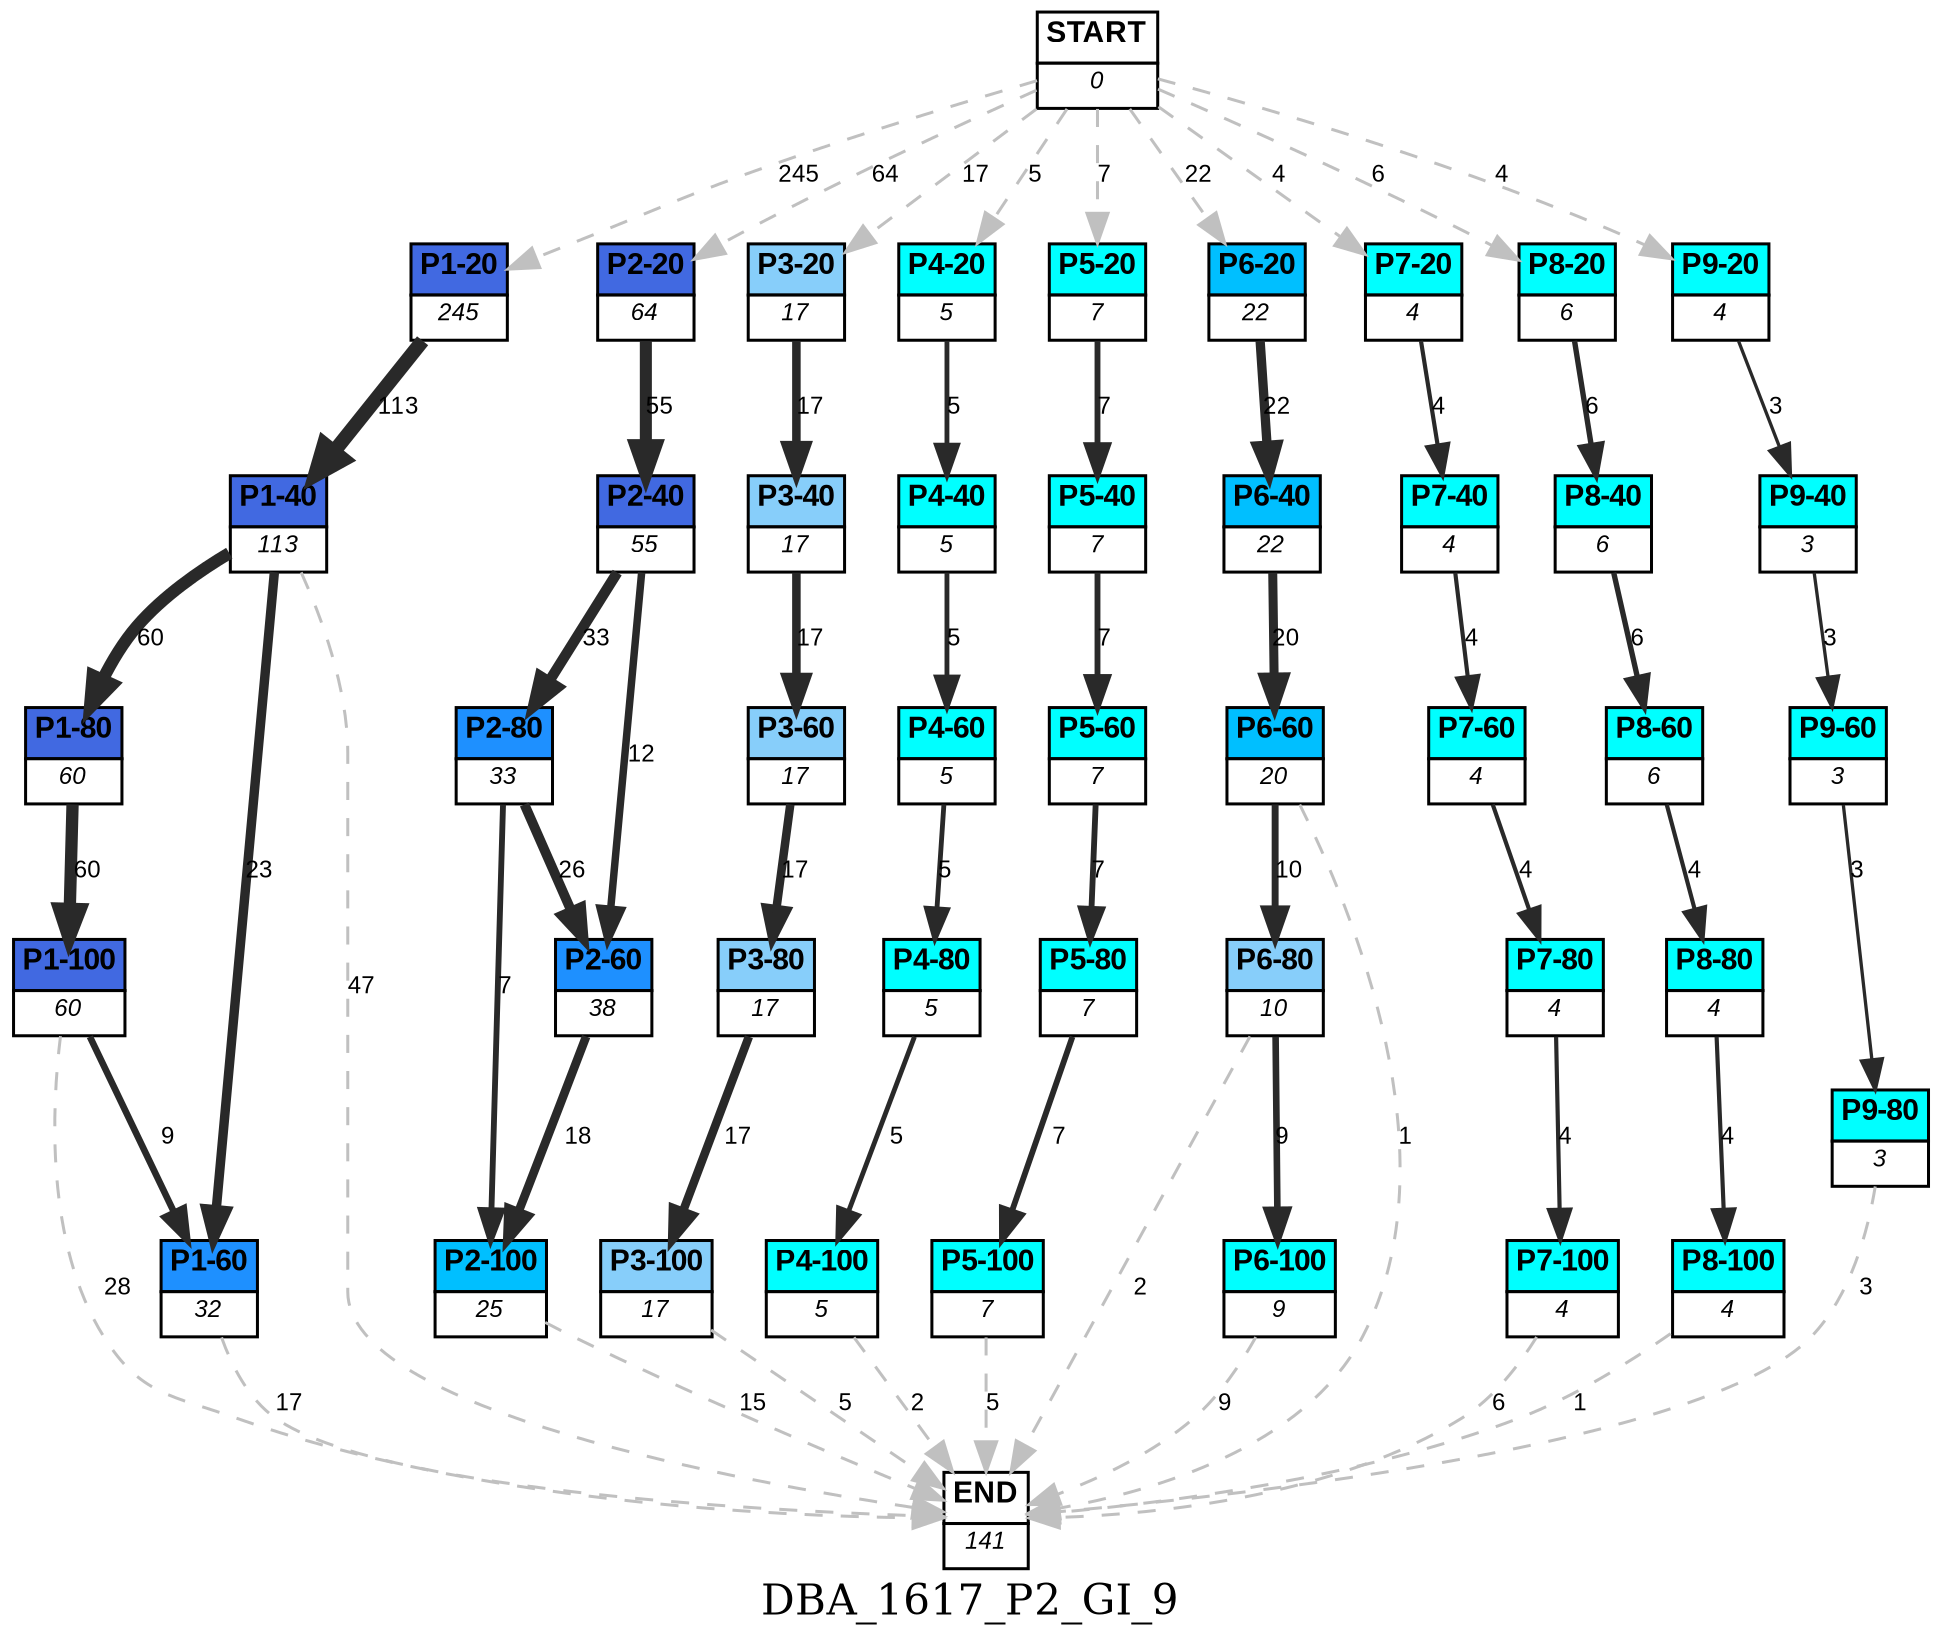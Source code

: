 digraph DBA_1617_P2_GI_9 {
	label=DBA_1617_P2_GI_9;
	dpi = 150
	size="16,11!";
	margin = 0;
"START" [shape=plain, label=<<table border="0" cellborder="1" cellspacing="0"><tr><td bgcolor="white"><FONT face="Arial" POINT-SIZE="10"><b>START</b></FONT></td></tr><tr><td bgcolor="white"><FONT face="Arial" POINT-SIZE="8"><i>0</i></FONT></td></tr></table>>]

"P1-20" [shape=plain, label=<<table border="0" cellborder="1" cellspacing="0"><tr><td bgcolor="royalblue"><FONT face="Arial" POINT-SIZE="10"><b>P1-20</b></FONT></td></tr><tr><td bgcolor="white"><FONT face="Arial" POINT-SIZE="8"><i>245</i></FONT></td></tr></table>>]

"P1-40" [shape=plain, label=<<table border="0" cellborder="1" cellspacing="0"><tr><td bgcolor="royalblue"><FONT face="Arial" POINT-SIZE="10"><b>P1-40</b></FONT></td></tr><tr><td bgcolor="white"><FONT face="Arial" POINT-SIZE="8"><i>113</i></FONT></td></tr></table>>]

"P1-80" [shape=plain, label=<<table border="0" cellborder="1" cellspacing="0"><tr><td bgcolor="royalblue"><FONT face="Arial" POINT-SIZE="10"><b>P1-80</b></FONT></td></tr><tr><td bgcolor="white"><FONT face="Arial" POINT-SIZE="8"><i>60</i></FONT></td></tr></table>>]

"P1-100" [shape=plain, label=<<table border="0" cellborder="1" cellspacing="0"><tr><td bgcolor="royalblue"><FONT face="Arial" POINT-SIZE="10"><b>P1-100</b></FONT></td></tr><tr><td bgcolor="white"><FONT face="Arial" POINT-SIZE="8"><i>60</i></FONT></td></tr></table>>]

"P2-20" [shape=plain, label=<<table border="0" cellborder="1" cellspacing="0"><tr><td bgcolor="royalblue"><FONT face="Arial" POINT-SIZE="10"><b>P2-20</b></FONT></td></tr><tr><td bgcolor="white"><FONT face="Arial" POINT-SIZE="8"><i>64</i></FONT></td></tr></table>>]

"P2-40" [shape=plain, label=<<table border="0" cellborder="1" cellspacing="0"><tr><td bgcolor="royalblue"><FONT face="Arial" POINT-SIZE="10"><b>P2-40</b></FONT></td></tr><tr><td bgcolor="white"><FONT face="Arial" POINT-SIZE="8"><i>55</i></FONT></td></tr></table>>]

"P2-80" [shape=plain, label=<<table border="0" cellborder="1" cellspacing="0"><tr><td bgcolor="dodgerblue"><FONT face="Arial" POINT-SIZE="10"><b>P2-80</b></FONT></td></tr><tr><td bgcolor="white"><FONT face="Arial" POINT-SIZE="8"><i>33</i></FONT></td></tr></table>>]

"P2-60" [shape=plain, label=<<table border="0" cellborder="1" cellspacing="0"><tr><td bgcolor="dodgerblue"><FONT face="Arial" POINT-SIZE="10"><b>P2-60</b></FONT></td></tr><tr><td bgcolor="white"><FONT face="Arial" POINT-SIZE="8"><i>38</i></FONT></td></tr></table>>]

"P1-60" [shape=plain, label=<<table border="0" cellborder="1" cellspacing="0"><tr><td bgcolor="dodgerblue"><FONT face="Arial" POINT-SIZE="10"><b>P1-60</b></FONT></td></tr><tr><td bgcolor="white"><FONT face="Arial" POINT-SIZE="8"><i>32</i></FONT></td></tr></table>>]

"P2-100" [shape=plain, label=<<table border="0" cellborder="1" cellspacing="0"><tr><td bgcolor="deepskyblue"><FONT face="Arial" POINT-SIZE="10"><b>P2-100</b></FONT></td></tr><tr><td bgcolor="white"><FONT face="Arial" POINT-SIZE="8"><i>25</i></FONT></td></tr></table>>]

"P3-20" [shape=plain, label=<<table border="0" cellborder="1" cellspacing="0"><tr><td bgcolor="lightskyblue"><FONT face="Arial" POINT-SIZE="10"><b>P3-20</b></FONT></td></tr><tr><td bgcolor="white"><FONT face="Arial" POINT-SIZE="8"><i>17</i></FONT></td></tr></table>>]

"P3-40" [shape=plain, label=<<table border="0" cellborder="1" cellspacing="0"><tr><td bgcolor="lightskyblue"><FONT face="Arial" POINT-SIZE="10"><b>P3-40</b></FONT></td></tr><tr><td bgcolor="white"><FONT face="Arial" POINT-SIZE="8"><i>17</i></FONT></td></tr></table>>]

"P3-60" [shape=plain, label=<<table border="0" cellborder="1" cellspacing="0"><tr><td bgcolor="lightskyblue"><FONT face="Arial" POINT-SIZE="10"><b>P3-60</b></FONT></td></tr><tr><td bgcolor="white"><FONT face="Arial" POINT-SIZE="8"><i>17</i></FONT></td></tr></table>>]

"P3-80" [shape=plain, label=<<table border="0" cellborder="1" cellspacing="0"><tr><td bgcolor="lightskyblue"><FONT face="Arial" POINT-SIZE="10"><b>P3-80</b></FONT></td></tr><tr><td bgcolor="white"><FONT face="Arial" POINT-SIZE="8"><i>17</i></FONT></td></tr></table>>]

"P3-100" [shape=plain, label=<<table border="0" cellborder="1" cellspacing="0"><tr><td bgcolor="lightskyblue"><FONT face="Arial" POINT-SIZE="10"><b>P3-100</b></FONT></td></tr><tr><td bgcolor="white"><FONT face="Arial" POINT-SIZE="8"><i>17</i></FONT></td></tr></table>>]

"P4-20" [shape=plain, label=<<table border="0" cellborder="1" cellspacing="0"><tr><td bgcolor="aqua"><FONT face="Arial" POINT-SIZE="10"><b>P4-20</b></FONT></td></tr><tr><td bgcolor="white"><FONT face="Arial" POINT-SIZE="8"><i>5</i></FONT></td></tr></table>>]

"P4-40" [shape=plain, label=<<table border="0" cellborder="1" cellspacing="0"><tr><td bgcolor="aqua"><FONT face="Arial" POINT-SIZE="10"><b>P4-40</b></FONT></td></tr><tr><td bgcolor="white"><FONT face="Arial" POINT-SIZE="8"><i>5</i></FONT></td></tr></table>>]

"P4-60" [shape=plain, label=<<table border="0" cellborder="1" cellspacing="0"><tr><td bgcolor="aqua"><FONT face="Arial" POINT-SIZE="10"><b>P4-60</b></FONT></td></tr><tr><td bgcolor="white"><FONT face="Arial" POINT-SIZE="8"><i>5</i></FONT></td></tr></table>>]

"P4-80" [shape=plain, label=<<table border="0" cellborder="1" cellspacing="0"><tr><td bgcolor="aqua"><FONT face="Arial" POINT-SIZE="10"><b>P4-80</b></FONT></td></tr><tr><td bgcolor="white"><FONT face="Arial" POINT-SIZE="8"><i>5</i></FONT></td></tr></table>>]

"P4-100" [shape=plain, label=<<table border="0" cellborder="1" cellspacing="0"><tr><td bgcolor="aqua"><FONT face="Arial" POINT-SIZE="10"><b>P4-100</b></FONT></td></tr><tr><td bgcolor="white"><FONT face="Arial" POINT-SIZE="8"><i>5</i></FONT></td></tr></table>>]

"P5-20" [shape=plain, label=<<table border="0" cellborder="1" cellspacing="0"><tr><td bgcolor="aqua"><FONT face="Arial" POINT-SIZE="10"><b>P5-20</b></FONT></td></tr><tr><td bgcolor="white"><FONT face="Arial" POINT-SIZE="8"><i>7</i></FONT></td></tr></table>>]

"P5-40" [shape=plain, label=<<table border="0" cellborder="1" cellspacing="0"><tr><td bgcolor="aqua"><FONT face="Arial" POINT-SIZE="10"><b>P5-40</b></FONT></td></tr><tr><td bgcolor="white"><FONT face="Arial" POINT-SIZE="8"><i>7</i></FONT></td></tr></table>>]

"P5-60" [shape=plain, label=<<table border="0" cellborder="1" cellspacing="0"><tr><td bgcolor="aqua"><FONT face="Arial" POINT-SIZE="10"><b>P5-60</b></FONT></td></tr><tr><td bgcolor="white"><FONT face="Arial" POINT-SIZE="8"><i>7</i></FONT></td></tr></table>>]

"P5-80" [shape=plain, label=<<table border="0" cellborder="1" cellspacing="0"><tr><td bgcolor="aqua"><FONT face="Arial" POINT-SIZE="10"><b>P5-80</b></FONT></td></tr><tr><td bgcolor="white"><FONT face="Arial" POINT-SIZE="8"><i>7</i></FONT></td></tr></table>>]

"P5-100" [shape=plain, label=<<table border="0" cellborder="1" cellspacing="0"><tr><td bgcolor="aqua"><FONT face="Arial" POINT-SIZE="10"><b>P5-100</b></FONT></td></tr><tr><td bgcolor="white"><FONT face="Arial" POINT-SIZE="8"><i>7</i></FONT></td></tr></table>>]

"P6-20" [shape=plain, label=<<table border="0" cellborder="1" cellspacing="0"><tr><td bgcolor="deepskyblue"><FONT face="Arial" POINT-SIZE="10"><b>P6-20</b></FONT></td></tr><tr><td bgcolor="white"><FONT face="Arial" POINT-SIZE="8"><i>22</i></FONT></td></tr></table>>]

"P6-40" [shape=plain, label=<<table border="0" cellborder="1" cellspacing="0"><tr><td bgcolor="deepskyblue"><FONT face="Arial" POINT-SIZE="10"><b>P6-40</b></FONT></td></tr><tr><td bgcolor="white"><FONT face="Arial" POINT-SIZE="8"><i>22</i></FONT></td></tr></table>>]

"P6-60" [shape=plain, label=<<table border="0" cellborder="1" cellspacing="0"><tr><td bgcolor="deepskyblue"><FONT face="Arial" POINT-SIZE="10"><b>P6-60</b></FONT></td></tr><tr><td bgcolor="white"><FONT face="Arial" POINT-SIZE="8"><i>20</i></FONT></td></tr></table>>]

"P7-20" [shape=plain, label=<<table border="0" cellborder="1" cellspacing="0"><tr><td bgcolor="aqua"><FONT face="Arial" POINT-SIZE="10"><b>P7-20</b></FONT></td></tr><tr><td bgcolor="white"><FONT face="Arial" POINT-SIZE="8"><i>4</i></FONT></td></tr></table>>]

"P7-40" [shape=plain, label=<<table border="0" cellborder="1" cellspacing="0"><tr><td bgcolor="aqua"><FONT face="Arial" POINT-SIZE="10"><b>P7-40</b></FONT></td></tr><tr><td bgcolor="white"><FONT face="Arial" POINT-SIZE="8"><i>4</i></FONT></td></tr></table>>]

"P7-60" [shape=plain, label=<<table border="0" cellborder="1" cellspacing="0"><tr><td bgcolor="aqua"><FONT face="Arial" POINT-SIZE="10"><b>P7-60</b></FONT></td></tr><tr><td bgcolor="white"><FONT face="Arial" POINT-SIZE="8"><i>4</i></FONT></td></tr></table>>]

"P7-80" [shape=plain, label=<<table border="0" cellborder="1" cellspacing="0"><tr><td bgcolor="aqua"><FONT face="Arial" POINT-SIZE="10"><b>P7-80</b></FONT></td></tr><tr><td bgcolor="white"><FONT face="Arial" POINT-SIZE="8"><i>4</i></FONT></td></tr></table>>]

"P7-100" [shape=plain, label=<<table border="0" cellborder="1" cellspacing="0"><tr><td bgcolor="aqua"><FONT face="Arial" POINT-SIZE="10"><b>P7-100</b></FONT></td></tr><tr><td bgcolor="white"><FONT face="Arial" POINT-SIZE="8"><i>4</i></FONT></td></tr></table>>]

"P8-20" [shape=plain, label=<<table border="0" cellborder="1" cellspacing="0"><tr><td bgcolor="aqua"><FONT face="Arial" POINT-SIZE="10"><b>P8-20</b></FONT></td></tr><tr><td bgcolor="white"><FONT face="Arial" POINT-SIZE="8"><i>6</i></FONT></td></tr></table>>]

"P8-40" [shape=plain, label=<<table border="0" cellborder="1" cellspacing="0"><tr><td bgcolor="aqua"><FONT face="Arial" POINT-SIZE="10"><b>P8-40</b></FONT></td></tr><tr><td bgcolor="white"><FONT face="Arial" POINT-SIZE="8"><i>6</i></FONT></td></tr></table>>]

"P8-60" [shape=plain, label=<<table border="0" cellborder="1" cellspacing="0"><tr><td bgcolor="aqua"><FONT face="Arial" POINT-SIZE="10"><b>P8-60</b></FONT></td></tr><tr><td bgcolor="white"><FONT face="Arial" POINT-SIZE="8"><i>6</i></FONT></td></tr></table>>]

"P8-80" [shape=plain, label=<<table border="0" cellborder="1" cellspacing="0"><tr><td bgcolor="aqua"><FONT face="Arial" POINT-SIZE="10"><b>P8-80</b></FONT></td></tr><tr><td bgcolor="white"><FONT face="Arial" POINT-SIZE="8"><i>4</i></FONT></td></tr></table>>]

"P8-100" [shape=plain, label=<<table border="0" cellborder="1" cellspacing="0"><tr><td bgcolor="aqua"><FONT face="Arial" POINT-SIZE="10"><b>P8-100</b></FONT></td></tr><tr><td bgcolor="white"><FONT face="Arial" POINT-SIZE="8"><i>4</i></FONT></td></tr></table>>]

"P6-80" [shape=plain, label=<<table border="0" cellborder="1" cellspacing="0"><tr><td bgcolor="lightskyblue"><FONT face="Arial" POINT-SIZE="10"><b>P6-80</b></FONT></td></tr><tr><td bgcolor="white"><FONT face="Arial" POINT-SIZE="8"><i>10</i></FONT></td></tr></table>>]

"P6-100" [shape=plain, label=<<table border="0" cellborder="1" cellspacing="0"><tr><td bgcolor="aqua"><FONT face="Arial" POINT-SIZE="10"><b>P6-100</b></FONT></td></tr><tr><td bgcolor="white"><FONT face="Arial" POINT-SIZE="8"><i>9</i></FONT></td></tr></table>>]

"P9-20" [shape=plain, label=<<table border="0" cellborder="1" cellspacing="0"><tr><td bgcolor="aqua"><FONT face="Arial" POINT-SIZE="10"><b>P9-20</b></FONT></td></tr><tr><td bgcolor="white"><FONT face="Arial" POINT-SIZE="8"><i>4</i></FONT></td></tr></table>>]

"P9-40" [shape=plain, label=<<table border="0" cellborder="1" cellspacing="0"><tr><td bgcolor="aqua"><FONT face="Arial" POINT-SIZE="10"><b>P9-40</b></FONT></td></tr><tr><td bgcolor="white"><FONT face="Arial" POINT-SIZE="8"><i>3</i></FONT></td></tr></table>>]

"P9-60" [shape=plain, label=<<table border="0" cellborder="1" cellspacing="0"><tr><td bgcolor="aqua"><FONT face="Arial" POINT-SIZE="10"><b>P9-60</b></FONT></td></tr><tr><td bgcolor="white"><FONT face="Arial" POINT-SIZE="8"><i>3</i></FONT></td></tr></table>>]

"P9-80" [shape=plain, label=<<table border="0" cellborder="1" cellspacing="0"><tr><td bgcolor="aqua"><FONT face="Arial" POINT-SIZE="10"><b>P9-80</b></FONT></td></tr><tr><td bgcolor="white"><FONT face="Arial" POINT-SIZE="8"><i>3</i></FONT></td></tr></table>>]

"END" [shape=plain, label=<<table border="0" cellborder="1" cellspacing="0"><tr><td bgcolor="white"><FONT face="Arial" POINT-SIZE="10"><b>END</b></FONT></td></tr><tr><td bgcolor="white"><FONT face="Arial" POINT-SIZE="8"><i>141</i></FONT></td></tr></table>>]

"START" -> "P1-20" [ style = dashed color=grey label ="245" labelfloat=false fontname="Arial" fontsize=8]

"START" -> "P2-20" [ style = dashed color=grey label ="64" labelfloat=false fontname="Arial" fontsize=8]

"START" -> "P3-20" [ style = dashed color=grey label ="17" labelfloat=false fontname="Arial" fontsize=8]

"START" -> "P4-20" [ style = dashed color=grey label ="5" labelfloat=false fontname="Arial" fontsize=8]

"START" -> "P5-20" [ style = dashed color=grey label ="7" labelfloat=false fontname="Arial" fontsize=8]

"START" -> "P6-20" [ style = dashed color=grey label ="22" labelfloat=false fontname="Arial" fontsize=8]

"START" -> "P7-20" [ style = dashed color=grey label ="4" labelfloat=false fontname="Arial" fontsize=8]

"START" -> "P8-20" [ style = dashed color=grey label ="6" labelfloat=false fontname="Arial" fontsize=8]

"START" -> "P9-20" [ style = dashed color=grey label ="4" labelfloat=false fontname="Arial" fontsize=8]

"P1-20" -> "P1-40" [ color=grey16 penwidth = "4.72738781871234"label ="113" labelfloat=false fontname="Arial" fontsize=8]

"P1-40" -> "P1-80" [ color=grey16 penwidth = "4.0943445622221"label ="60" labelfloat=false fontname="Arial" fontsize=8]

"P1-40" -> "P1-60" [ color=grey16 penwidth = "3.13549421592915"label ="23" labelfloat=false fontname="Arial" fontsize=8]

"P1-40" -> "END" [ style = dashed color=grey label ="47" labelfloat=false fontname="Arial" fontsize=8]

"P1-80" -> "P1-100" [ color=grey16 penwidth = "4.0943445622221"label ="60" labelfloat=false fontname="Arial" fontsize=8]

"P1-100" -> "P1-60" [ color=grey16 penwidth = "2.19722457733622"label ="9" labelfloat=false fontname="Arial" fontsize=8]

"P1-100" -> "END" [ style = dashed color=grey label ="28" labelfloat=false fontname="Arial" fontsize=8]

"P2-20" -> "P2-40" [ color=grey16 penwidth = "4.00733318523247"label ="55" labelfloat=false fontname="Arial" fontsize=8]

"P2-40" -> "P2-80" [ color=grey16 penwidth = "3.49650756146648"label ="33" labelfloat=false fontname="Arial" fontsize=8]

"P2-40" -> "P2-60" [ color=grey16 penwidth = "2.484906649788"label ="12" labelfloat=false fontname="Arial" fontsize=8]

"P2-80" -> "P2-60" [ color=grey16 penwidth = "3.25809653802148"label ="26" labelfloat=false fontname="Arial" fontsize=8]

"P2-80" -> "P2-100" [ color=grey16 penwidth = "1.94591014905531"label ="7" labelfloat=false fontname="Arial" fontsize=8]

"P2-60" -> "P2-100" [ color=grey16 penwidth = "2.89037175789616"label ="18" labelfloat=false fontname="Arial" fontsize=8]

"P1-60" -> "END" [ style = dashed color=grey label ="17" labelfloat=false fontname="Arial" fontsize=8]

"P2-100" -> "END" [ style = dashed color=grey label ="15" labelfloat=false fontname="Arial" fontsize=8]

"P3-20" -> "P3-40" [ color=grey16 penwidth = "2.83321334405622"label ="17" labelfloat=false fontname="Arial" fontsize=8]

"P3-40" -> "P3-60" [ color=grey16 penwidth = "2.83321334405622"label ="17" labelfloat=false fontname="Arial" fontsize=8]

"P3-60" -> "P3-80" [ color=grey16 penwidth = "2.83321334405622"label ="17" labelfloat=false fontname="Arial" fontsize=8]

"P3-80" -> "P3-100" [ color=grey16 penwidth = "2.83321334405622"label ="17" labelfloat=false fontname="Arial" fontsize=8]

"P3-100" -> "END" [ style = dashed color=grey label ="5" labelfloat=false fontname="Arial" fontsize=8]

"P4-20" -> "P4-40" [ color=grey16 penwidth = "1.6094379124341"label ="5" labelfloat=false fontname="Arial" fontsize=8]

"P4-40" -> "P4-60" [ color=grey16 penwidth = "1.6094379124341"label ="5" labelfloat=false fontname="Arial" fontsize=8]

"P4-60" -> "P4-80" [ color=grey16 penwidth = "1.6094379124341"label ="5" labelfloat=false fontname="Arial" fontsize=8]

"P4-80" -> "P4-100" [ color=grey16 penwidth = "1.6094379124341"label ="5" labelfloat=false fontname="Arial" fontsize=8]

"P4-100" -> "END" [ style = dashed color=grey label ="2" labelfloat=false fontname="Arial" fontsize=8]

"P5-20" -> "P5-40" [ color=grey16 penwidth = "1.94591014905531"label ="7" labelfloat=false fontname="Arial" fontsize=8]

"P5-40" -> "P5-60" [ color=grey16 penwidth = "1.94591014905531"label ="7" labelfloat=false fontname="Arial" fontsize=8]

"P5-60" -> "P5-80" [ color=grey16 penwidth = "1.94591014905531"label ="7" labelfloat=false fontname="Arial" fontsize=8]

"P5-80" -> "P5-100" [ color=grey16 penwidth = "1.94591014905531"label ="7" labelfloat=false fontname="Arial" fontsize=8]

"P5-100" -> "END" [ style = dashed color=grey label ="5" labelfloat=false fontname="Arial" fontsize=8]

"P6-20" -> "P6-40" [ color=grey16 penwidth = "3.09104245335832"label ="22" labelfloat=false fontname="Arial" fontsize=8]

"P6-40" -> "P6-60" [ color=grey16 penwidth = "2.99573227355399"label ="20" labelfloat=false fontname="Arial" fontsize=8]

"P6-60" -> "P6-80" [ color=grey16 penwidth = "2.30258509299405"label ="10" labelfloat=false fontname="Arial" fontsize=8]

"P6-60" -> "END" [ style = dashed color=grey label ="1" labelfloat=false fontname="Arial" fontsize=8]

"P7-20" -> "P7-40" [ color=grey16 penwidth = "1.38629436111989"label ="4" labelfloat=false fontname="Arial" fontsize=8]

"P7-40" -> "P7-60" [ color=grey16 penwidth = "1.38629436111989"label ="4" labelfloat=false fontname="Arial" fontsize=8]

"P7-60" -> "P7-80" [ color=grey16 penwidth = "1.38629436111989"label ="4" labelfloat=false fontname="Arial" fontsize=8]

"P7-80" -> "P7-100" [ color=grey16 penwidth = "1.38629436111989"label ="4" labelfloat=false fontname="Arial" fontsize=8]

"P7-100" -> "END" [ style = dashed color=grey label ="6" labelfloat=false fontname="Arial" fontsize=8]

"P8-20" -> "P8-40" [ color=grey16 penwidth = "1.79175946922805"label ="6" labelfloat=false fontname="Arial" fontsize=8]

"P8-40" -> "P8-60" [ color=grey16 penwidth = "1.79175946922805"label ="6" labelfloat=false fontname="Arial" fontsize=8]

"P8-60" -> "P8-80" [ color=grey16 penwidth = "1.38629436111989"label ="4" labelfloat=false fontname="Arial" fontsize=8]

"P8-80" -> "P8-100" [ color=grey16 penwidth = "1.38629436111989"label ="4" labelfloat=false fontname="Arial" fontsize=8]

"P8-100" -> "END" [ style = dashed color=grey label ="1" labelfloat=false fontname="Arial" fontsize=8]

"P6-80" -> "P6-100" [ color=grey16 penwidth = "2.19722457733622"label ="9" labelfloat=false fontname="Arial" fontsize=8]

"P6-80" -> "END" [ style = dashed color=grey label ="2" labelfloat=false fontname="Arial" fontsize=8]

"P6-100" -> "END" [ style = dashed color=grey label ="9" labelfloat=false fontname="Arial" fontsize=8]

"P9-20" -> "P9-40" [ color=grey16 penwidth = "1.09861228866811"label ="3" labelfloat=false fontname="Arial" fontsize=8]

"P9-40" -> "P9-60" [ color=grey16 penwidth = "1.09861228866811"label ="3" labelfloat=false fontname="Arial" fontsize=8]

"P9-60" -> "P9-80" [ color=grey16 penwidth = "1.09861228866811"label ="3" labelfloat=false fontname="Arial" fontsize=8]

"P9-80" -> "END" [ style = dashed color=grey label ="3" labelfloat=false fontname="Arial" fontsize=8]

}
